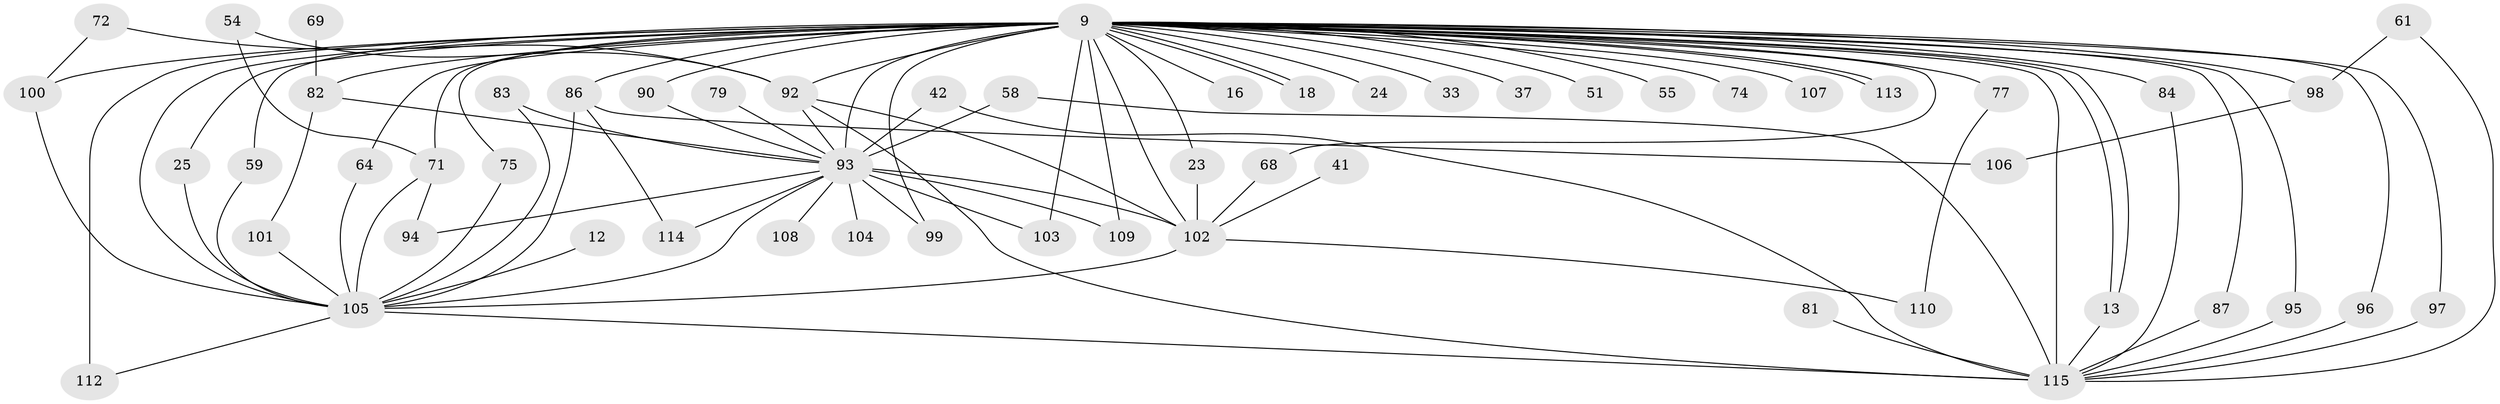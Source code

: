 // original degree distribution, {26: 0.008695652173913044, 14: 0.008695652173913044, 15: 0.017391304347826087, 20: 0.017391304347826087, 25: 0.008695652173913044, 21: 0.008695652173913044, 36: 0.008695652173913044, 31: 0.008695652173913044, 19: 0.008695652173913044, 3: 0.20869565217391303, 2: 0.5826086956521739, 4: 0.06086956521739131, 5: 0.034782608695652174, 8: 0.008695652173913044, 6: 0.008695652173913044}
// Generated by graph-tools (version 1.1) at 2025/45/03/09/25 04:45:51]
// undirected, 57 vertices, 98 edges
graph export_dot {
graph [start="1"]
  node [color=gray90,style=filled];
  9 [super="+8+5"];
  12;
  13;
  16;
  18;
  23;
  24;
  25;
  33;
  37 [super="+36"];
  41;
  42;
  51;
  54;
  55 [super="+39"];
  58;
  59;
  61;
  64;
  68;
  69;
  71 [super="+28+50"];
  72;
  74;
  75;
  77;
  79;
  81;
  82 [super="+62"];
  83;
  84 [super="+60"];
  86 [super="+40"];
  87 [super="+34+43"];
  90;
  92 [super="+76+48+49"];
  93 [super="+78+91+65+88"];
  94;
  95;
  96;
  97;
  98 [super="+35"];
  99 [super="+14+45"];
  100 [super="+80+20+31"];
  101;
  102 [super="+15+3"];
  103 [super="+66"];
  104 [super="+56"];
  105 [super="+53+63+10"];
  106;
  107;
  108;
  109;
  110;
  112 [super="+30"];
  113;
  114;
  115 [super="+38+111+47+32+57+89"];
  9 -- 13;
  9 -- 13;
  9 -- 18;
  9 -- 18;
  9 -- 25;
  9 -- 55 [weight=3];
  9 -- 77 [weight=2];
  9 -- 97;
  9 -- 103 [weight=2];
  9 -- 113;
  9 -- 113;
  9 -- 71 [weight=2];
  9 -- 68;
  9 -- 16 [weight=2];
  9 -- 84 [weight=2];
  9 -- 33 [weight=2];
  9 -- 96;
  9 -- 98 [weight=3];
  9 -- 107 [weight=2];
  9 -- 109;
  9 -- 51;
  9 -- 102 [weight=10];
  9 -- 87 [weight=2];
  9 -- 64;
  9 -- 74 [weight=2];
  9 -- 75;
  9 -- 82 [weight=2];
  9 -- 86 [weight=2];
  9 -- 23;
  9 -- 24;
  9 -- 90;
  9 -- 95;
  9 -- 99 [weight=3];
  9 -- 37 [weight=3];
  9 -- 105 [weight=10];
  9 -- 112 [weight=2];
  9 -- 115 [weight=5];
  9 -- 59;
  9 -- 100 [weight=5];
  9 -- 92 [weight=3];
  9 -- 93 [weight=16];
  12 -- 105 [weight=2];
  13 -- 115 [weight=2];
  23 -- 102;
  25 -- 105;
  41 -- 102 [weight=2];
  42 -- 115;
  42 -- 93;
  54 -- 71;
  54 -- 92;
  58 -- 115;
  58 -- 93;
  59 -- 105;
  61 -- 98;
  61 -- 115;
  64 -- 105;
  68 -- 102;
  69 -- 82;
  71 -- 94;
  71 -- 105 [weight=2];
  72 -- 92;
  72 -- 100;
  75 -- 105;
  77 -- 110;
  79 -- 93 [weight=2];
  81 -- 115 [weight=2];
  82 -- 101;
  82 -- 93;
  83 -- 93;
  83 -- 105;
  84 -- 115;
  86 -- 106;
  86 -- 114;
  86 -- 105;
  87 -- 115 [weight=2];
  90 -- 93;
  92 -- 115;
  92 -- 102 [weight=2];
  92 -- 93;
  93 -- 114;
  93 -- 102 [weight=6];
  93 -- 94;
  93 -- 99;
  93 -- 103;
  93 -- 104 [weight=3];
  93 -- 108;
  93 -- 109;
  93 -- 105 [weight=5];
  95 -- 115;
  96 -- 115;
  97 -- 115;
  98 -- 106;
  100 -- 105 [weight=3];
  101 -- 105;
  102 -- 110;
  102 -- 105 [weight=5];
  105 -- 112;
  105 -- 115 [weight=4];
}
